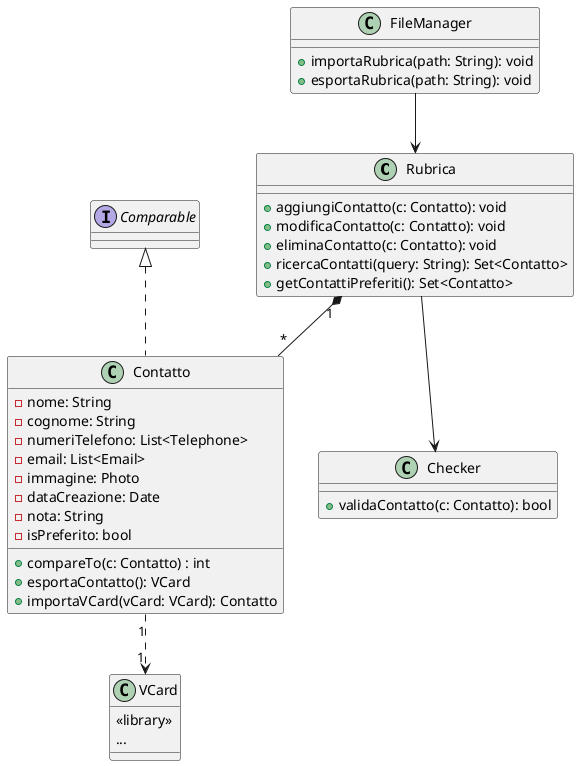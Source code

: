 @startuml
class Rubrica {
    + aggiungiContatto(c: Contatto): void
    + modificaContatto(c: Contatto): void
    + eliminaContatto(c: Contatto): void
    + ricercaContatti(query: String): Set<Contatto>
    + getContattiPreferiti(): Set<Contatto>
}

class Contatto implements Comparable {
    - nome: String
    - cognome: String
    - numeriTelefono: List<Telephone>
    - email: List<Email>
    - immagine: Photo
    - dataCreazione: Date
    - nota: String
    - isPreferito: bool

    + compareTo(c: Contatto) : int
    + esportaContatto(): VCard
    + importaVCard(vCard: VCard): Contatto
}

class Checker {
    + validaContatto(c: Contatto): bool
}

class FileManager {
    + importaRubrica(path: String): void
    + esportaRubrica(path: String): void
}

class VCard {
  <<library>>
  ...
}


Rubrica "1" *-- "*" Contatto
FileManager --> Rubrica
Rubrica --> Checker
Contatto "1" ..> "1" VCard
@enduml